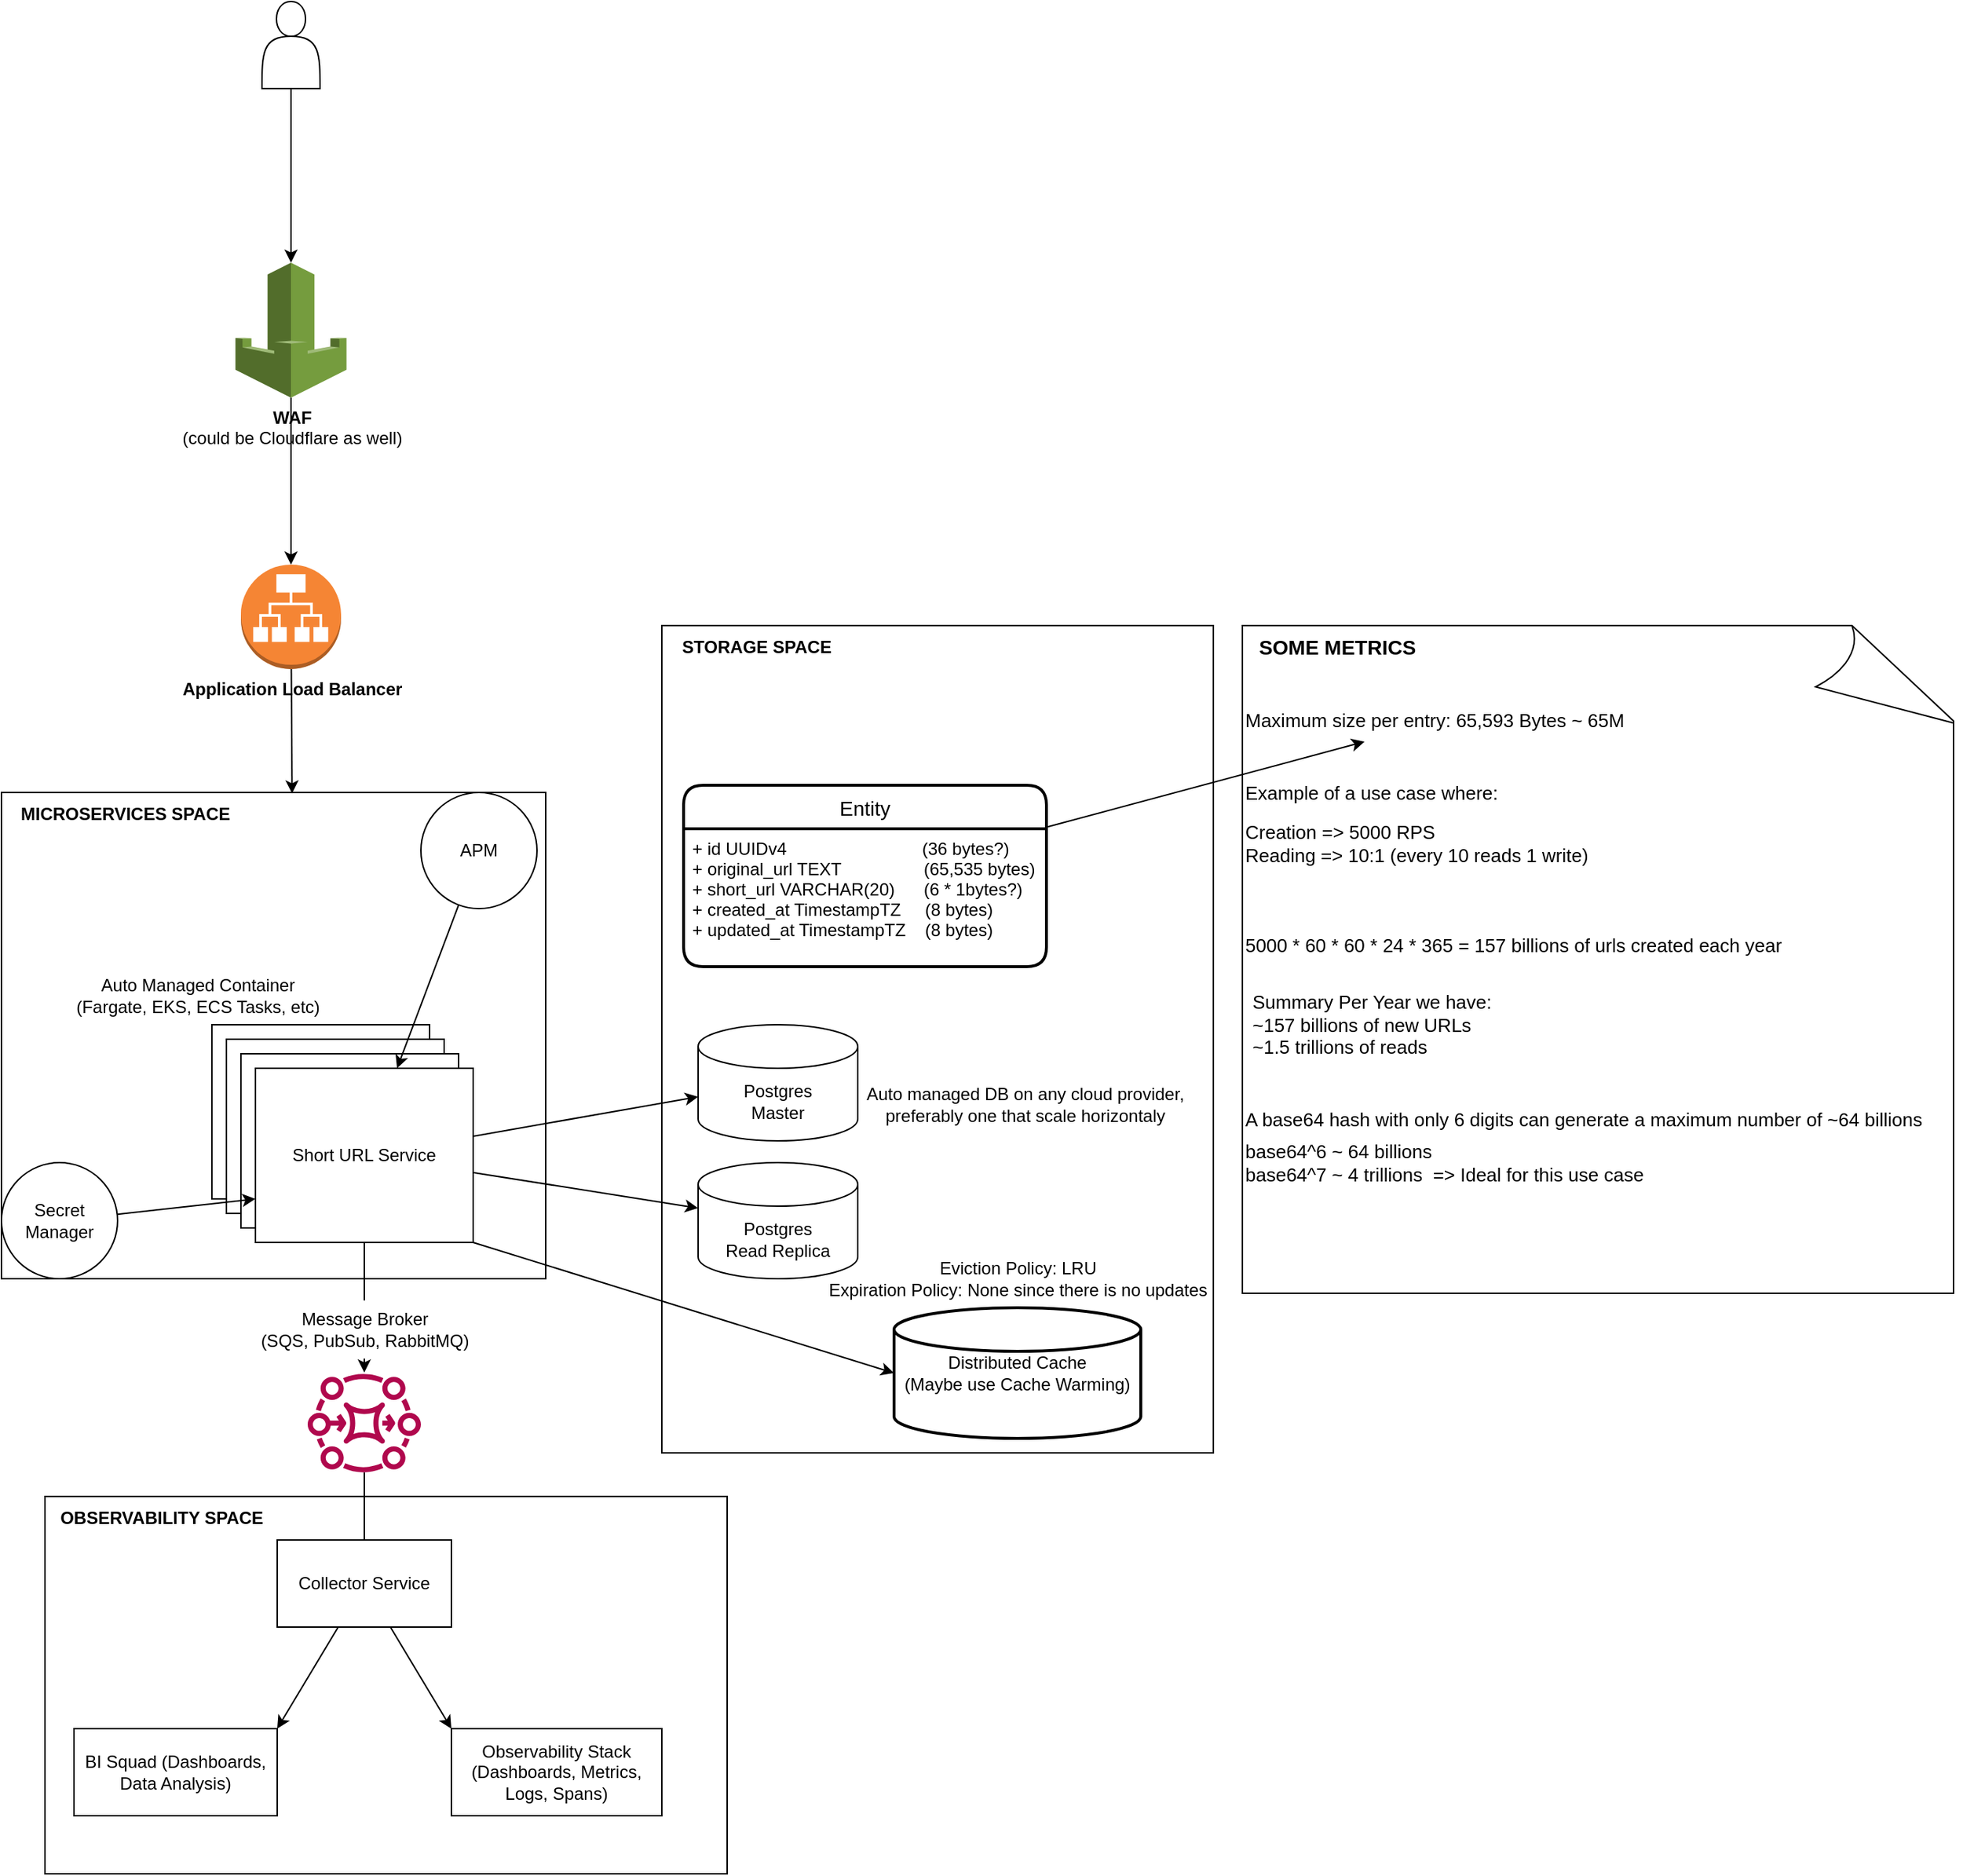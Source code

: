 <mxfile>
    <diagram id="PvlTUjPj0u4iXz4PkVxB" name="Page-1">
        <mxGraphModel dx="635" dy="1749" grid="1" gridSize="10" guides="1" tooltips="1" connect="1" arrows="1" fold="1" page="1" pageScale="1" pageWidth="850" pageHeight="1100" math="0" shadow="0">
            <root>
                <mxCell id="0"/>
                <mxCell id="1" parent="0"/>
                <mxCell id="92" value="" style="whiteSpace=wrap;html=1;shape=mxgraph.basic.document" parent="1" vertex="1">
                    <mxGeometry x="1045" y="200" width="495" height="460" as="geometry"/>
                </mxCell>
                <mxCell id="71" value="" style="whiteSpace=wrap;html=1;" parent="1" vertex="1">
                    <mxGeometry x="190" y="315" width="375" height="335" as="geometry"/>
                </mxCell>
                <mxCell id="66" value="" style="whiteSpace=wrap;html=1;" parent="1" vertex="1">
                    <mxGeometry x="220" y="800" width="470" height="260" as="geometry"/>
                </mxCell>
                <mxCell id="61" value="" style="whiteSpace=wrap;html=1;" parent="1" vertex="1">
                    <mxGeometry x="645" y="200" width="380" height="570" as="geometry"/>
                </mxCell>
                <mxCell id="2" value="Short URL Service" style="whiteSpace=wrap;html=1;" parent="1" vertex="1">
                    <mxGeometry x="335" y="475" width="150" height="120" as="geometry"/>
                </mxCell>
                <mxCell id="3" value="Short URL Service" style="whiteSpace=wrap;html=1;" parent="1" vertex="1">
                    <mxGeometry x="345" y="485" width="150" height="120" as="geometry"/>
                </mxCell>
                <mxCell id="4" value="Short URL Service" style="whiteSpace=wrap;html=1;" parent="1" vertex="1">
                    <mxGeometry x="355" y="495" width="150" height="120" as="geometry"/>
                </mxCell>
                <mxCell id="11" style="edgeStyle=none;html=1;exitX=1;exitY=1;exitDx=0;exitDy=0;entryX=0;entryY=0.5;entryDx=0;entryDy=0;entryPerimeter=0;" parent="1" source="5" target="69" edge="1">
                    <mxGeometry relative="1" as="geometry">
                        <mxPoint x="840" y="685" as="targetPoint"/>
                    </mxGeometry>
                </mxCell>
                <mxCell id="28" style="edgeStyle=none;html=1;startArrow=none;" parent="1" source="27" target="26" edge="1">
                    <mxGeometry relative="1" as="geometry"/>
                </mxCell>
                <mxCell id="64" style="edgeStyle=none;html=1;" parent="1" source="5" target="8" edge="1">
                    <mxGeometry relative="1" as="geometry"/>
                </mxCell>
                <mxCell id="65" style="edgeStyle=none;html=1;" parent="1" source="5" target="63" edge="1">
                    <mxGeometry relative="1" as="geometry"/>
                </mxCell>
                <mxCell id="5" value="Short URL Service" style="whiteSpace=wrap;html=1;" parent="1" vertex="1">
                    <mxGeometry x="365" y="505" width="150" height="120" as="geometry"/>
                </mxCell>
                <mxCell id="8" value="Postgres&lt;br&gt;Master" style="shape=cylinder3;whiteSpace=wrap;html=1;boundedLbl=1;backgroundOutline=1;size=15;" parent="1" vertex="1">
                    <mxGeometry x="670" y="475" width="110" height="80" as="geometry"/>
                </mxCell>
                <mxCell id="30" style="edgeStyle=none;html=1;" parent="1" source="26" edge="1">
                    <mxGeometry relative="1" as="geometry">
                        <mxPoint x="440" y="840" as="targetPoint"/>
                    </mxGeometry>
                </mxCell>
                <mxCell id="26" value="" style="sketch=0;outlineConnect=0;fontColor=#232F3E;gradientColor=none;fillColor=#B0084D;strokeColor=none;dashed=0;verticalLabelPosition=bottom;verticalAlign=top;align=center;html=1;fontSize=12;fontStyle=0;aspect=fixed;pointerEvents=1;shape=mxgraph.aws4.mq_broker;" parent="1" vertex="1">
                    <mxGeometry x="401" y="710" width="78" height="78" as="geometry"/>
                </mxCell>
                <mxCell id="29" value="" style="edgeStyle=none;html=1;endArrow=none;" parent="1" source="5" target="27" edge="1">
                    <mxGeometry relative="1" as="geometry">
                        <mxPoint x="440" y="625" as="sourcePoint"/>
                        <mxPoint x="440" y="714.625" as="targetPoint"/>
                    </mxGeometry>
                </mxCell>
                <mxCell id="27" value="Message Broker&lt;br&gt;(SQS, PubSub, RabbitMQ)" style="text;html=1;align=center;verticalAlign=middle;resizable=0;points=[];autosize=1;strokeColor=none;fillColor=none;" parent="1" vertex="1">
                    <mxGeometry x="355" y="665" width="170" height="40" as="geometry"/>
                </mxCell>
                <mxCell id="55" style="edgeStyle=none;html=1;entryX=0;entryY=0;entryDx=0;entryDy=0;" parent="1" source="31" target="56" edge="1">
                    <mxGeometry relative="1" as="geometry">
                        <mxPoint x="520" y="960" as="targetPoint"/>
                    </mxGeometry>
                </mxCell>
                <mxCell id="58" style="edgeStyle=none;html=1;entryX=1;entryY=0;entryDx=0;entryDy=0;" parent="1" source="31" target="57" edge="1">
                    <mxGeometry relative="1" as="geometry">
                        <mxPoint x="370" y="960" as="targetPoint"/>
                    </mxGeometry>
                </mxCell>
                <mxCell id="31" value="Collector Service" style="whiteSpace=wrap;html=1;" parent="1" vertex="1">
                    <mxGeometry x="380" y="830" width="120" height="60" as="geometry"/>
                </mxCell>
                <mxCell id="91" style="edgeStyle=none;html=1;" parent="1" source="52" target="89" edge="1">
                    <mxGeometry relative="1" as="geometry"/>
                </mxCell>
                <mxCell id="52" value="Entity" style="swimlane;childLayout=stackLayout;horizontal=1;startSize=30;horizontalStack=0;rounded=1;fontSize=14;fontStyle=0;strokeWidth=2;resizeParent=0;resizeLast=1;shadow=0;dashed=0;align=center;" parent="1" vertex="1">
                    <mxGeometry x="660" y="310" width="250" height="125" as="geometry"/>
                </mxCell>
                <mxCell id="53" value="+ id UUIDv4                            (36 bytes?)&#10;+ original_url TEXT                 (65,535 bytes)&#10;+ short_url VARCHAR(20)      (6 * 1bytes?)&#10;+ created_at TimestampTZ     (8 bytes)&#10;+ updated_at TimestampTZ    (8 bytes)&#10;&#10;&#10;" style="align=left;strokeColor=none;fillColor=none;spacingLeft=4;fontSize=12;verticalAlign=top;resizable=0;rotatable=0;part=1;" parent="52" vertex="1">
                    <mxGeometry y="30" width="250" height="95" as="geometry"/>
                </mxCell>
                <mxCell id="56" value="Observability Stack&lt;br&gt;(Dashboards, Metrics, Logs, Spans)" style="whiteSpace=wrap;html=1;" parent="1" vertex="1">
                    <mxGeometry x="500" y="960" width="145" height="60" as="geometry"/>
                </mxCell>
                <mxCell id="57" value="BI Squad (Dashboards, Data Analysis)" style="whiteSpace=wrap;html=1;" parent="1" vertex="1">
                    <mxGeometry x="240" y="960" width="140" height="60" as="geometry"/>
                </mxCell>
                <mxCell id="59" value="Eviction Policy: LRU&lt;br&gt;Expiration Policy: None since there is no updates" style="text;html=1;align=center;verticalAlign=middle;resizable=0;points=[];autosize=1;strokeColor=none;fillColor=none;" parent="1" vertex="1">
                    <mxGeometry x="750" y="630" width="280" height="40" as="geometry"/>
                </mxCell>
                <mxCell id="60" value="&lt;div style=&quot;&quot;&gt;&lt;span style=&quot;background-color: initial;&quot;&gt;Auto managed DB on&amp;nbsp;&lt;/span&gt;&lt;span style=&quot;background-color: initial;&quot;&gt;any cloud provider,&lt;/span&gt;&lt;/div&gt;&lt;div style=&quot;&quot;&gt;&lt;span style=&quot;background-color: initial;&quot;&gt;preferably one that scale horizontaly&lt;/span&gt;&lt;/div&gt;" style="text;html=1;align=center;verticalAlign=middle;resizable=0;points=[];autosize=1;strokeColor=none;fillColor=none;" parent="1" vertex="1">
                    <mxGeometry x="775" y="510" width="240" height="40" as="geometry"/>
                </mxCell>
                <mxCell id="62" value="STORAGE SPACE" style="text;html=1;align=center;verticalAlign=middle;resizable=0;points=[];autosize=1;strokeColor=none;fillColor=none;fontStyle=1" parent="1" vertex="1">
                    <mxGeometry x="645" y="200" width="130" height="30" as="geometry"/>
                </mxCell>
                <mxCell id="63" value="Postgres&lt;br&gt;Read Replica" style="shape=cylinder3;whiteSpace=wrap;html=1;boundedLbl=1;backgroundOutline=1;size=15;" parent="1" vertex="1">
                    <mxGeometry x="670" y="570" width="110" height="80" as="geometry"/>
                </mxCell>
                <mxCell id="67" value="OBSERVABILITY SPACE" style="text;html=1;align=center;verticalAlign=middle;resizable=0;points=[];autosize=1;strokeColor=none;fillColor=none;fontStyle=1" parent="1" vertex="1">
                    <mxGeometry x="220" y="800" width="160" height="30" as="geometry"/>
                </mxCell>
                <mxCell id="69" value="Distributed Cache&lt;br&gt;(Maybe use Cache Warming)" style="strokeWidth=2;html=1;shape=mxgraph.flowchart.database;whiteSpace=wrap;" parent="1" vertex="1">
                    <mxGeometry x="805" y="670" width="170" height="90" as="geometry"/>
                </mxCell>
                <mxCell id="72" value="MICROSERVICES SPACE" style="text;html=1;align=center;verticalAlign=middle;resizable=0;points=[];autosize=1;strokeColor=none;fillColor=none;fontStyle=1" parent="1" vertex="1">
                    <mxGeometry x="190" y="315" width="170" height="30" as="geometry"/>
                </mxCell>
                <mxCell id="73" value="Auto Managed Container&lt;br&gt;(Fargate, EKS, ECS Tasks, etc)" style="text;html=1;align=center;verticalAlign=middle;resizable=0;points=[];autosize=1;strokeColor=none;fillColor=none;" parent="1" vertex="1">
                    <mxGeometry x="230" y="435" width="190" height="40" as="geometry"/>
                </mxCell>
                <mxCell id="78" style="edgeStyle=none;html=1;" parent="1" source="75" target="5" edge="1">
                    <mxGeometry relative="1" as="geometry"/>
                </mxCell>
                <mxCell id="75" value="APM" style="ellipse;whiteSpace=wrap;html=1;" parent="1" vertex="1">
                    <mxGeometry x="479" y="315" width="80" height="80" as="geometry"/>
                </mxCell>
                <mxCell id="79" style="edgeStyle=none;html=1;entryX=0;entryY=0.75;entryDx=0;entryDy=0;" parent="1" source="76" target="5" edge="1">
                    <mxGeometry relative="1" as="geometry"/>
                </mxCell>
                <mxCell id="76" value="Secret Manager" style="ellipse;whiteSpace=wrap;html=1;" parent="1" vertex="1">
                    <mxGeometry x="190" y="570" width="80" height="80" as="geometry"/>
                </mxCell>
                <mxCell id="86" style="edgeStyle=none;html=1;entryX=0.534;entryY=0.002;entryDx=0;entryDy=0;entryPerimeter=0;" parent="1" source="82" target="71" edge="1">
                    <mxGeometry relative="1" as="geometry"/>
                </mxCell>
                <mxCell id="82" value="&lt;b&gt;Application Load Balancer&lt;/b&gt;" style="outlineConnect=0;dashed=0;verticalLabelPosition=bottom;verticalAlign=top;align=center;html=1;shape=mxgraph.aws3.application_load_balancer;fillColor=#F58534;gradientColor=none;" parent="1" vertex="1">
                    <mxGeometry x="355" y="158" width="69" height="72" as="geometry"/>
                </mxCell>
                <mxCell id="88" style="edgeStyle=none;html=1;entryX=0.5;entryY=0;entryDx=0;entryDy=0;entryPerimeter=0;" parent="1" source="87" target="82" edge="1">
                    <mxGeometry relative="1" as="geometry">
                        <mxPoint x="389.5" y="128.0" as="targetPoint"/>
                    </mxGeometry>
                </mxCell>
                <mxCell id="87" value="&lt;b&gt;WAF&lt;/b&gt;&lt;br&gt;(could be Cloudflare as well)" style="outlineConnect=0;dashed=0;verticalLabelPosition=bottom;verticalAlign=top;align=center;html=1;shape=mxgraph.aws3.waf;fillColor=#759C3E;gradientColor=none;" parent="1" vertex="1">
                    <mxGeometry x="351.25" y="-50" width="76.5" height="93" as="geometry"/>
                </mxCell>
                <mxCell id="89" value="&lt;font style=&quot;font-size: 13px;&quot;&gt;Maximum size per entry: 65,593 Bytes ~ 65M&lt;/font&gt;" style="text;html=1;align=left;verticalAlign=middle;resizable=0;points=[];autosize=1;strokeColor=none;fillColor=none;" parent="1" vertex="1">
                    <mxGeometry x="1045" y="250" width="280" height="30" as="geometry"/>
                </mxCell>
                <mxCell id="90" value="Example of a use case where:" style="text;html=1;align=left;verticalAlign=middle;resizable=0;points=[];autosize=1;strokeColor=none;fillColor=none;fontSize=13;" parent="1" vertex="1">
                    <mxGeometry x="1045" y="300" width="200" height="30" as="geometry"/>
                </mxCell>
                <mxCell id="93" value="Creation =&amp;gt; 5000 RPS&lt;br&gt;Reading =&amp;gt; 10:1 (every 10 reads 1 write)" style="text;html=1;align=left;verticalAlign=middle;resizable=0;points=[];autosize=1;strokeColor=none;fillColor=none;fontSize=13;" parent="1" vertex="1">
                    <mxGeometry x="1045" y="330" width="260" height="40" as="geometry"/>
                </mxCell>
                <mxCell id="94" value="5000 * 60 * 60 * 24 * 365 = 157 billions of urls created each year" style="text;html=1;align=left;verticalAlign=middle;resizable=0;points=[];autosize=1;strokeColor=none;fillColor=none;fontSize=13;" parent="1" vertex="1">
                    <mxGeometry x="1045" y="405" width="390" height="30" as="geometry"/>
                </mxCell>
                <mxCell id="95" value="Summary Per Year we have:&lt;br&gt;~157 billions of new URLs&lt;br&gt;~1.5 trillions of reads&amp;nbsp;" style="text;html=1;align=left;verticalAlign=middle;resizable=0;points=[];autosize=1;strokeColor=none;fillColor=none;fontSize=13;" parent="1" vertex="1">
                    <mxGeometry x="1050" y="445" width="190" height="60" as="geometry"/>
                </mxCell>
                <mxCell id="96" value="A base64 hash with only 6 digits can generate a maximum number of ~64 billions&amp;nbsp;" style="text;html=1;align=left;verticalAlign=middle;resizable=0;points=[];autosize=1;strokeColor=none;fillColor=none;fontSize=13;" parent="1" vertex="1">
                    <mxGeometry x="1045" y="525" width="490" height="30" as="geometry"/>
                </mxCell>
                <mxCell id="97" value="base64^6 ~ 64 billions&lt;br&gt;base64^7 ~ 4 trillions&amp;nbsp; =&amp;gt; Ideal for this use case" style="text;html=1;align=left;verticalAlign=middle;resizable=0;points=[];autosize=1;strokeColor=none;fillColor=none;fontSize=13;" parent="1" vertex="1">
                    <mxGeometry x="1045" y="550" width="300" height="40" as="geometry"/>
                </mxCell>
                <mxCell id="100" style="edgeStyle=none;html=1;fontSize=13;" parent="1" source="99" target="87" edge="1">
                    <mxGeometry relative="1" as="geometry"/>
                </mxCell>
                <mxCell id="99" value="" style="shape=actor;whiteSpace=wrap;html=1;fontSize=13;" parent="1" vertex="1">
                    <mxGeometry x="369.5" y="-230" width="40" height="60" as="geometry"/>
                </mxCell>
                <mxCell id="101" value="&lt;b style=&quot;font-size: 14px;&quot;&gt;SOME METRICS&lt;/b&gt;" style="text;html=1;align=center;verticalAlign=middle;resizable=0;points=[];autosize=1;strokeColor=none;fillColor=none;fontSize=14;" parent="1" vertex="1">
                    <mxGeometry x="1045" y="200" width="130" height="30" as="geometry"/>
                </mxCell>
            </root>
        </mxGraphModel>
    </diagram>
</mxfile>